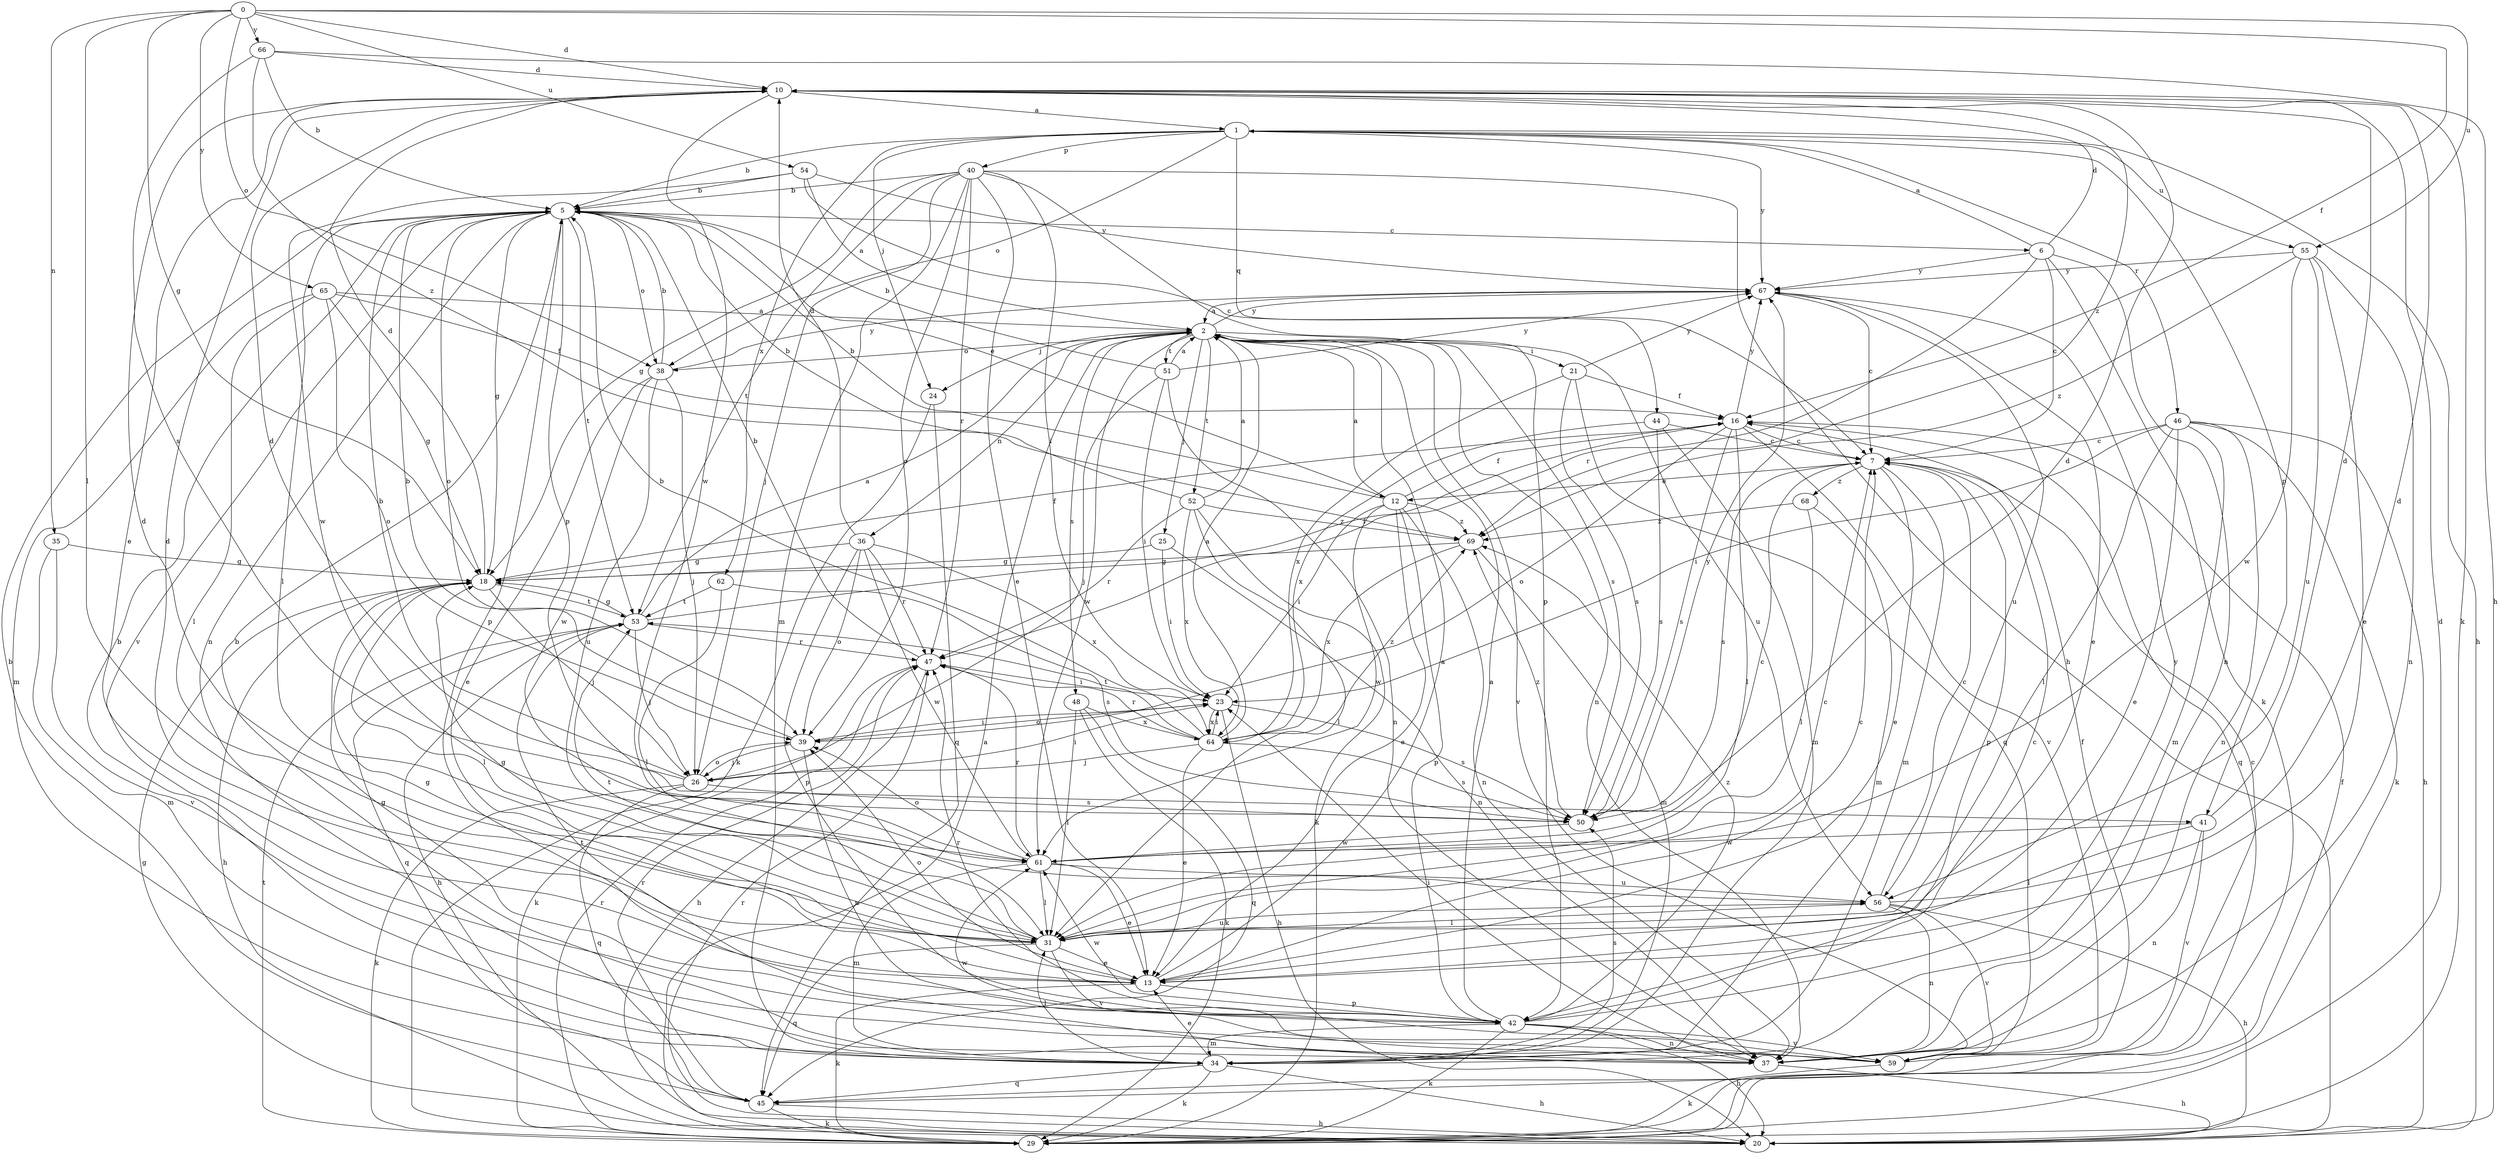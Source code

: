 strict digraph  {
0;
1;
2;
5;
6;
7;
10;
12;
13;
16;
18;
20;
21;
23;
24;
25;
26;
29;
31;
34;
35;
36;
37;
38;
39;
40;
41;
42;
44;
45;
46;
47;
48;
50;
51;
52;
53;
54;
55;
56;
59;
61;
62;
64;
65;
66;
67;
68;
69;
0 -> 10  [label=d];
0 -> 16  [label=f];
0 -> 18  [label=g];
0 -> 31  [label=l];
0 -> 35  [label=n];
0 -> 38  [label=o];
0 -> 54  [label=u];
0 -> 55  [label=u];
0 -> 65  [label=y];
0 -> 66  [label=y];
1 -> 5  [label=b];
1 -> 20  [label=h];
1 -> 24  [label=j];
1 -> 38  [label=o];
1 -> 40  [label=p];
1 -> 41  [label=p];
1 -> 44  [label=q];
1 -> 46  [label=r];
1 -> 55  [label=u];
1 -> 62  [label=x];
1 -> 67  [label=y];
2 -> 21  [label=i];
2 -> 24  [label=j];
2 -> 25  [label=j];
2 -> 36  [label=n];
2 -> 37  [label=n];
2 -> 38  [label=o];
2 -> 48  [label=s];
2 -> 50  [label=s];
2 -> 51  [label=t];
2 -> 52  [label=t];
2 -> 56  [label=u];
2 -> 59  [label=v];
2 -> 61  [label=w];
2 -> 67  [label=y];
5 -> 6  [label=c];
5 -> 12  [label=e];
5 -> 18  [label=g];
5 -> 31  [label=l];
5 -> 37  [label=n];
5 -> 38  [label=o];
5 -> 39  [label=o];
5 -> 41  [label=p];
5 -> 42  [label=p];
5 -> 53  [label=t];
5 -> 59  [label=v];
6 -> 1  [label=a];
6 -> 7  [label=c];
6 -> 10  [label=d];
6 -> 29  [label=k];
6 -> 37  [label=n];
6 -> 47  [label=r];
6 -> 67  [label=y];
7 -> 12  [label=e];
7 -> 13  [label=e];
7 -> 34  [label=m];
7 -> 42  [label=p];
7 -> 50  [label=s];
7 -> 68  [label=z];
10 -> 1  [label=a];
10 -> 13  [label=e];
10 -> 29  [label=k];
10 -> 61  [label=w];
10 -> 69  [label=z];
12 -> 2  [label=a];
12 -> 5  [label=b];
12 -> 13  [label=e];
12 -> 16  [label=f];
12 -> 23  [label=i];
12 -> 37  [label=n];
12 -> 42  [label=p];
12 -> 61  [label=w];
12 -> 69  [label=z];
13 -> 2  [label=a];
13 -> 7  [label=c];
13 -> 10  [label=d];
13 -> 18  [label=g];
13 -> 29  [label=k];
13 -> 39  [label=o];
13 -> 42  [label=p];
16 -> 7  [label=c];
16 -> 31  [label=l];
16 -> 39  [label=o];
16 -> 45  [label=q];
16 -> 50  [label=s];
16 -> 59  [label=v];
16 -> 67  [label=y];
18 -> 10  [label=d];
18 -> 16  [label=f];
18 -> 20  [label=h];
18 -> 26  [label=j];
18 -> 31  [label=l];
18 -> 53  [label=t];
20 -> 18  [label=g];
20 -> 47  [label=r];
21 -> 16  [label=f];
21 -> 45  [label=q];
21 -> 50  [label=s];
21 -> 64  [label=x];
21 -> 67  [label=y];
23 -> 20  [label=h];
23 -> 39  [label=o];
23 -> 50  [label=s];
23 -> 64  [label=x];
24 -> 29  [label=k];
24 -> 45  [label=q];
25 -> 18  [label=g];
25 -> 23  [label=i];
25 -> 37  [label=n];
26 -> 5  [label=b];
26 -> 10  [label=d];
26 -> 23  [label=i];
26 -> 29  [label=k];
26 -> 39  [label=o];
26 -> 45  [label=q];
26 -> 50  [label=s];
29 -> 2  [label=a];
29 -> 10  [label=d];
29 -> 16  [label=f];
29 -> 47  [label=r];
29 -> 53  [label=t];
31 -> 7  [label=c];
31 -> 10  [label=d];
31 -> 13  [label=e];
31 -> 18  [label=g];
31 -> 45  [label=q];
31 -> 53  [label=t];
31 -> 56  [label=u];
31 -> 59  [label=v];
34 -> 5  [label=b];
34 -> 13  [label=e];
34 -> 20  [label=h];
34 -> 29  [label=k];
34 -> 31  [label=l];
34 -> 45  [label=q];
34 -> 50  [label=s];
35 -> 18  [label=g];
35 -> 34  [label=m];
35 -> 59  [label=v];
36 -> 10  [label=d];
36 -> 18  [label=g];
36 -> 39  [label=o];
36 -> 42  [label=p];
36 -> 47  [label=r];
36 -> 61  [label=w];
36 -> 64  [label=x];
37 -> 5  [label=b];
37 -> 20  [label=h];
37 -> 23  [label=i];
37 -> 53  [label=t];
38 -> 5  [label=b];
38 -> 13  [label=e];
38 -> 26  [label=j];
38 -> 56  [label=u];
38 -> 61  [label=w];
38 -> 67  [label=y];
39 -> 5  [label=b];
39 -> 23  [label=i];
39 -> 26  [label=j];
39 -> 37  [label=n];
40 -> 5  [label=b];
40 -> 13  [label=e];
40 -> 18  [label=g];
40 -> 20  [label=h];
40 -> 23  [label=i];
40 -> 26  [label=j];
40 -> 34  [label=m];
40 -> 39  [label=o];
40 -> 42  [label=p];
40 -> 47  [label=r];
40 -> 53  [label=t];
41 -> 10  [label=d];
41 -> 31  [label=l];
41 -> 37  [label=n];
41 -> 59  [label=v];
41 -> 61  [label=w];
42 -> 2  [label=a];
42 -> 7  [label=c];
42 -> 18  [label=g];
42 -> 20  [label=h];
42 -> 29  [label=k];
42 -> 34  [label=m];
42 -> 37  [label=n];
42 -> 47  [label=r];
42 -> 59  [label=v];
42 -> 61  [label=w];
42 -> 67  [label=y];
42 -> 69  [label=z];
44 -> 7  [label=c];
44 -> 34  [label=m];
44 -> 50  [label=s];
44 -> 64  [label=x];
45 -> 5  [label=b];
45 -> 20  [label=h];
45 -> 29  [label=k];
45 -> 47  [label=r];
46 -> 7  [label=c];
46 -> 13  [label=e];
46 -> 20  [label=h];
46 -> 23  [label=i];
46 -> 29  [label=k];
46 -> 31  [label=l];
46 -> 34  [label=m];
46 -> 37  [label=n];
47 -> 5  [label=b];
47 -> 20  [label=h];
47 -> 23  [label=i];
47 -> 29  [label=k];
48 -> 29  [label=k];
48 -> 31  [label=l];
48 -> 45  [label=q];
48 -> 64  [label=x];
50 -> 10  [label=d];
50 -> 61  [label=w];
50 -> 67  [label=y];
50 -> 69  [label=z];
51 -> 2  [label=a];
51 -> 5  [label=b];
51 -> 23  [label=i];
51 -> 26  [label=j];
51 -> 37  [label=n];
51 -> 67  [label=y];
52 -> 2  [label=a];
52 -> 5  [label=b];
52 -> 29  [label=k];
52 -> 31  [label=l];
52 -> 47  [label=r];
52 -> 64  [label=x];
52 -> 69  [label=z];
53 -> 2  [label=a];
53 -> 16  [label=f];
53 -> 18  [label=g];
53 -> 20  [label=h];
53 -> 26  [label=j];
53 -> 45  [label=q];
53 -> 47  [label=r];
54 -> 2  [label=a];
54 -> 5  [label=b];
54 -> 7  [label=c];
54 -> 61  [label=w];
54 -> 67  [label=y];
55 -> 13  [label=e];
55 -> 37  [label=n];
55 -> 56  [label=u];
55 -> 61  [label=w];
55 -> 67  [label=y];
55 -> 69  [label=z];
56 -> 7  [label=c];
56 -> 10  [label=d];
56 -> 20  [label=h];
56 -> 31  [label=l];
56 -> 37  [label=n];
56 -> 59  [label=v];
59 -> 7  [label=c];
59 -> 16  [label=f];
59 -> 29  [label=k];
59 -> 61  [label=w];
61 -> 7  [label=c];
61 -> 13  [label=e];
61 -> 31  [label=l];
61 -> 34  [label=m];
61 -> 39  [label=o];
61 -> 47  [label=r];
61 -> 56  [label=u];
62 -> 31  [label=l];
62 -> 50  [label=s];
62 -> 53  [label=t];
64 -> 2  [label=a];
64 -> 5  [label=b];
64 -> 13  [label=e];
64 -> 23  [label=i];
64 -> 26  [label=j];
64 -> 47  [label=r];
64 -> 50  [label=s];
64 -> 53  [label=t];
64 -> 69  [label=z];
65 -> 2  [label=a];
65 -> 16  [label=f];
65 -> 18  [label=g];
65 -> 31  [label=l];
65 -> 34  [label=m];
65 -> 39  [label=o];
66 -> 5  [label=b];
66 -> 10  [label=d];
66 -> 20  [label=h];
66 -> 50  [label=s];
66 -> 69  [label=z];
67 -> 2  [label=a];
67 -> 7  [label=c];
67 -> 13  [label=e];
67 -> 56  [label=u];
68 -> 31  [label=l];
68 -> 34  [label=m];
68 -> 69  [label=z];
69 -> 18  [label=g];
69 -> 34  [label=m];
69 -> 64  [label=x];
}

